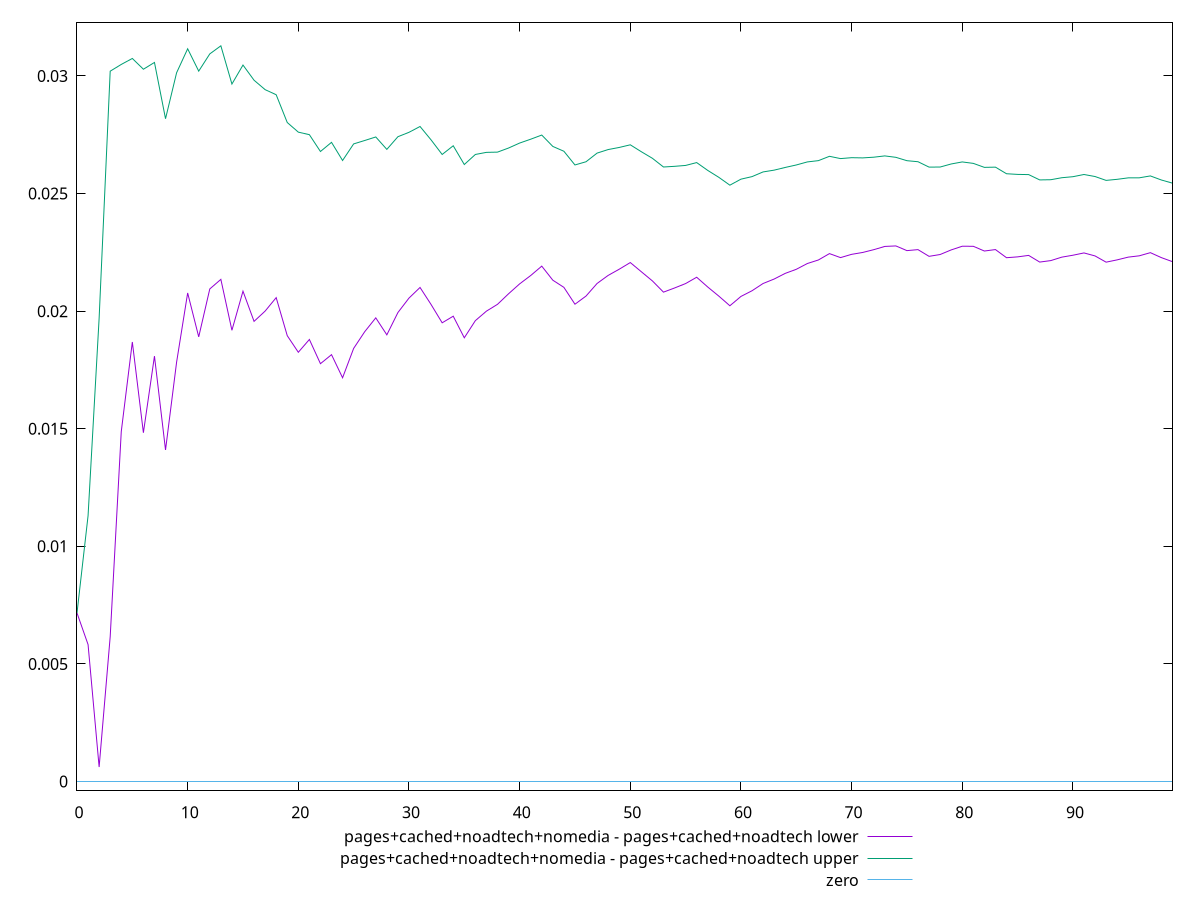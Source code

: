 reset

$pagesCachedNoadtechNomediaPagesCachedNoadtechLower <<EOF
0 0.007167036740792554
1 0.005825277179285596
2 0.0006191024791405673
3 0.0061613565187371416
4 0.014879609345891968
5 0.01868978381183139
6 0.01483132170735693
7 0.018088401462685522
8 0.014098376891697888
9 0.017828886460105636
10 0.020773432091114277
11 0.018907121525910137
12 0.02094448478662699
13 0.021351446331523416
14 0.019186339377901877
15 0.020849472947867792
16 0.019565861732584053
17 0.02000253509033975
18 0.020575128799083818
19 0.018958019978896446
20 0.018252518087320695
21 0.018796468885888304
22 0.017766614169625966
23 0.0181504961104687
24 0.017168244151872104
25 0.018416262649913723
26 0.019126088559706933
27 0.01971519063012339
28 0.018993334865178117
29 0.019940858605061666
30 0.02055488766074068
31 0.021007370530958858
32 0.020280902317651086
33 0.01950461793497102
34 0.019785947757617686
35 0.01886768252715719
36 0.019597356275587823
37 0.020000694124596485
38 0.02029040616250844
39 0.020738749871243273
40 0.021159567579235837
41 0.021514803992810912
42 0.021914051513342084
43 0.021315693108016835
44 0.021012035736662577
45 0.020295447832258406
46 0.02064193755970995
47 0.021177652395409946
48 0.021519628710348883
49 0.02178330098648909
50 0.022066216832744352
51 0.021675190622249763
52 0.021285385498818952
53 0.020808258346684216
54 0.02098469706756951
55 0.021173096203267794
56 0.02144190910136234
57 0.02102632767653841
58 0.02064020654373903
59 0.02022909545163849
60 0.020625773262251203
61 0.02086671156266219
62 0.021175703901396056
63 0.02136522601203343
64 0.02160568636051472
65 0.021778941010171762
66 0.022024780203269815
67 0.022175709467520364
68 0.022446519660006815
69 0.022276550760882686
70 0.022415258480263257
71 0.02249497982306077
72 0.022613488486392944
73 0.02275178466873315
74 0.022773156491317992
75 0.022573607479602496
76 0.02261587455106962
77 0.0223305406083024
78 0.022407958541997744
79 0.022603483258621306
80 0.02276055503505298
81 0.022757149082187827
82 0.022556484961422023
83 0.022618044437385344
84 0.02227233409207666
85 0.022307917678046532
86 0.022370504591689305
87 0.022086787754785092
88 0.02214952267205745
89 0.022296536001212054
90 0.022377547010787847
91 0.022475404738284376
92 0.022347963077476836
93 0.02208295432871459
94 0.02218047026076222
95 0.022296899422682294
96 0.022352898164900326
97 0.02248677608092546
98 0.02227486796113943
99 0.022103730838101552
EOF

$pagesCachedNoadtechNomediaPagesCachedNoadtechUpper <<EOF
0 0.007167036740792554
1 0.011301577760449162
2 0.019703054587190436
3 0.030202036137952387
4 0.030488875265904797
5 0.030743440904972504
6 0.030285035298654644
7 0.030573431121397775
8 0.028180970191202043
9 0.030134281264305368
10 0.031154374185443742
11 0.030204205120775467
12 0.030936855645270416
13 0.03128046570022791
14 0.02965585227236139
15 0.030462742112081415
16 0.029817723984097502
17 0.02941695979633044
18 0.029200078500508243
19 0.02802024433980844
20 0.02761057113151095
21 0.02750250259252736
22 0.026787339568698193
23 0.02717678852283035
24 0.02640517185232618
25 0.027110118210562056
26 0.027255080399465725
27 0.027405257405219263
28 0.02687772693856933
29 0.02741600894596686
30 0.027603025235242357
31 0.027851002190658336
32 0.0272793941975065
33 0.026661214375996695
34 0.027031493076509847
35 0.026234001837949897
36 0.026661670121406595
37 0.026750790100712907
38 0.02676114372379356
39 0.026935166823387674
40 0.027146402276670013
41 0.027310223038046758
42 0.02748635275969907
43 0.027003011888472435
44 0.026798183029045103
45 0.026215517873148398
46 0.02635141866846618
47 0.026719399131491767
48 0.026870234336895026
49 0.026959508895436718
50 0.027071896115921305
51 0.02677760024627107
52 0.0264984392678326
53 0.026128712209240835
54 0.026157024457566895
55 0.026195230446890094
56 0.026316303133446465
57 0.025983468448791774
58 0.02569006252753266
59 0.025355896175250626
60 0.02561141352569377
61 0.025719415187327885
62 0.02591892024407211
63 0.025995041747718342
64 0.026109376394116722
65 0.0262142967479556
66 0.02634442778479262
67 0.02639886851533422
68 0.026583129697612406
69 0.026485856419319508
70 0.026524503383208674
71 0.02651573932205202
72 0.026545428222702835
73 0.026600022911871163
74 0.02653976182046709
75 0.026396761688717598
76 0.026353237595785776
77 0.026124132550212082
78 0.026127108937106555
79 0.026257108089634294
80 0.02634385970004421
81 0.026282436114480685
82 0.02611301957141578
83 0.0261222617267023
84 0.025842081863252844
85 0.025814002491358443
86 0.025805538522729616
87 0.02557935861129637
88 0.02558780275383337
89 0.025672921259070402
90 0.025716236460548124
91 0.02580991740435299
92 0.02572373719781667
93 0.025559439862329402
94 0.02560497977357754
95 0.02566653335213078
96 0.025669030192333075
97 0.025749150491996733
98 0.02557521760515568
99 0.025441726020676982
EOF

set key outside below
set xrange [0:99]
set yrange [-0.0003808975208594327:0.03228046570022791]
set trange [-0.0003808975208594327:0.03228046570022791]
set terminal svg size 640, 520 enhanced background rgb 'white'
set output "report_00021_2021-02-20T09:16:39.615Z/meta/scoreEstimate/diff/3_sub_2.svg"

plot $pagesCachedNoadtechNomediaPagesCachedNoadtechLower title "pages+cached+noadtech+nomedia - pages+cached+noadtech lower" with line, \
     $pagesCachedNoadtechNomediaPagesCachedNoadtechUpper title "pages+cached+noadtech+nomedia - pages+cached+noadtech upper" with line, \
     0 title "zero"

reset
